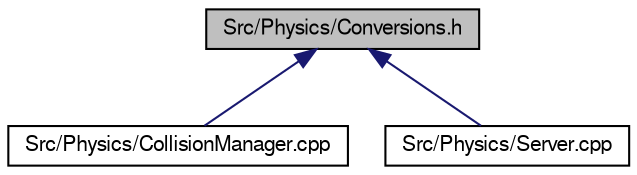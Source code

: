 digraph "Src/Physics/Conversions.h"
{
  edge [fontname="FreeSans",fontsize="10",labelfontname="FreeSans",labelfontsize="10"];
  node [fontname="FreeSans",fontsize="10",shape=record];
  Node1 [label="Src/Physics/Conversions.h",height=0.2,width=0.4,color="black", fillcolor="grey75", style="filled", fontcolor="black"];
  Node1 -> Node2 [dir="back",color="midnightblue",fontsize="10",style="solid",fontname="FreeSans"];
  Node2 [label="Src/Physics/CollisionManager.cpp",height=0.2,width=0.4,color="black", fillcolor="white", style="filled",URL="$_collision_manager_8cpp.html",tooltip="Contiene la implementación del gestor de colisiones. "];
  Node1 -> Node3 [dir="back",color="midnightblue",fontsize="10",style="solid",fontname="FreeSans"];
  Node3 [label="Src/Physics/Server.cpp",height=0.2,width=0.4,color="black", fillcolor="white", style="filled",URL="$_physics_2_server_8cpp_source.html"];
}
